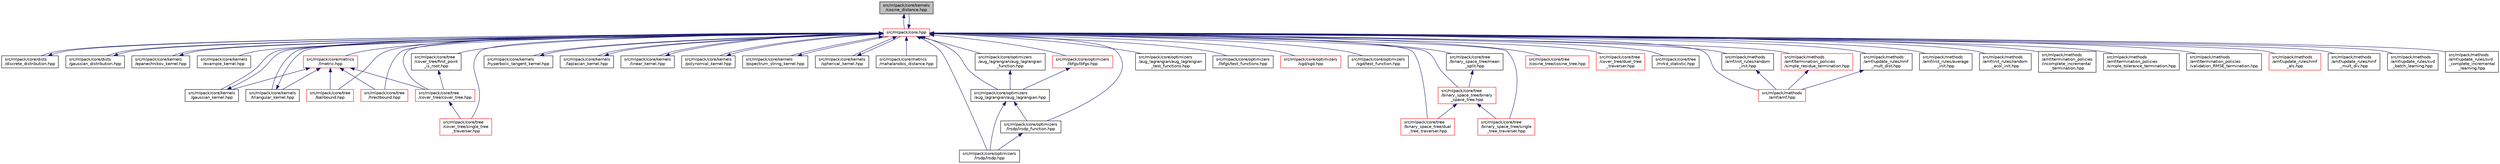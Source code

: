 digraph "src/mlpack/core/kernels/cosine_distance.hpp"
{
  edge [fontname="Helvetica",fontsize="10",labelfontname="Helvetica",labelfontsize="10"];
  node [fontname="Helvetica",fontsize="10",shape=record];
  Node1 [label="src/mlpack/core/kernels\l/cosine_distance.hpp",height=0.2,width=0.4,color="black", fillcolor="grey75", style="filled" fontcolor="black"];
  Node1 -> Node2 [dir="back",color="midnightblue",fontsize="10",style="solid",fontname="Helvetica"];
  Node2 [label="src/mlpack/core.hpp",height=0.2,width=0.4,color="red", fillcolor="white", style="filled",URL="$core_8hpp.html"];
  Node2 -> Node3 [dir="back",color="midnightblue",fontsize="10",style="solid",fontname="Helvetica"];
  Node3 [label="src/mlpack/core/dists\l/discrete_distribution.hpp",height=0.2,width=0.4,color="black", fillcolor="white", style="filled",URL="$discrete__distribution_8hpp.html"];
  Node3 -> Node2 [dir="back",color="midnightblue",fontsize="10",style="solid",fontname="Helvetica"];
  Node2 -> Node4 [dir="back",color="midnightblue",fontsize="10",style="solid",fontname="Helvetica"];
  Node4 [label="src/mlpack/core/dists\l/gaussian_distribution.hpp",height=0.2,width=0.4,color="black", fillcolor="white", style="filled",URL="$gaussian__distribution_8hpp.html"];
  Node4 -> Node2 [dir="back",color="midnightblue",fontsize="10",style="solid",fontname="Helvetica"];
  Node2 -> Node1 [dir="back",color="midnightblue",fontsize="10",style="solid",fontname="Helvetica"];
  Node2 -> Node5 [dir="back",color="midnightblue",fontsize="10",style="solid",fontname="Helvetica"];
  Node5 [label="src/mlpack/core/kernels\l/epanechnikov_kernel.hpp",height=0.2,width=0.4,color="black", fillcolor="white", style="filled",URL="$epanechnikov__kernel_8hpp.html"];
  Node5 -> Node2 [dir="back",color="midnightblue",fontsize="10",style="solid",fontname="Helvetica"];
  Node2 -> Node6 [dir="back",color="midnightblue",fontsize="10",style="solid",fontname="Helvetica"];
  Node6 [label="src/mlpack/core/kernels\l/example_kernel.hpp",height=0.2,width=0.4,color="black", fillcolor="white", style="filled",URL="$example__kernel_8hpp.html"];
  Node2 -> Node7 [dir="back",color="midnightblue",fontsize="10",style="solid",fontname="Helvetica"];
  Node7 [label="src/mlpack/core/kernels\l/gaussian_kernel.hpp",height=0.2,width=0.4,color="black", fillcolor="white", style="filled",URL="$gaussian__kernel_8hpp.html"];
  Node7 -> Node2 [dir="back",color="midnightblue",fontsize="10",style="solid",fontname="Helvetica"];
  Node2 -> Node8 [dir="back",color="midnightblue",fontsize="10",style="solid",fontname="Helvetica"];
  Node8 [label="src/mlpack/core/kernels\l/hyperbolic_tangent_kernel.hpp",height=0.2,width=0.4,color="black", fillcolor="white", style="filled",URL="$hyperbolic__tangent__kernel_8hpp.html"];
  Node8 -> Node2 [dir="back",color="midnightblue",fontsize="10",style="solid",fontname="Helvetica"];
  Node2 -> Node9 [dir="back",color="midnightblue",fontsize="10",style="solid",fontname="Helvetica"];
  Node9 [label="src/mlpack/core/kernels\l/laplacian_kernel.hpp",height=0.2,width=0.4,color="black", fillcolor="white", style="filled",URL="$laplacian__kernel_8hpp.html"];
  Node9 -> Node2 [dir="back",color="midnightblue",fontsize="10",style="solid",fontname="Helvetica"];
  Node2 -> Node10 [dir="back",color="midnightblue",fontsize="10",style="solid",fontname="Helvetica"];
  Node10 [label="src/mlpack/core/kernels\l/linear_kernel.hpp",height=0.2,width=0.4,color="black", fillcolor="white", style="filled",URL="$linear__kernel_8hpp.html"];
  Node10 -> Node2 [dir="back",color="midnightblue",fontsize="10",style="solid",fontname="Helvetica"];
  Node2 -> Node11 [dir="back",color="midnightblue",fontsize="10",style="solid",fontname="Helvetica"];
  Node11 [label="src/mlpack/core/kernels\l/polynomial_kernel.hpp",height=0.2,width=0.4,color="black", fillcolor="white", style="filled",URL="$polynomial__kernel_8hpp.html"];
  Node11 -> Node2 [dir="back",color="midnightblue",fontsize="10",style="solid",fontname="Helvetica"];
  Node2 -> Node12 [dir="back",color="midnightblue",fontsize="10",style="solid",fontname="Helvetica"];
  Node12 [label="src/mlpack/core/kernels\l/pspectrum_string_kernel.hpp",height=0.2,width=0.4,color="black", fillcolor="white", style="filled",URL="$pspectrum__string__kernel_8hpp.html"];
  Node12 -> Node2 [dir="back",color="midnightblue",fontsize="10",style="solid",fontname="Helvetica"];
  Node2 -> Node13 [dir="back",color="midnightblue",fontsize="10",style="solid",fontname="Helvetica"];
  Node13 [label="src/mlpack/core/kernels\l/spherical_kernel.hpp",height=0.2,width=0.4,color="black", fillcolor="white", style="filled",URL="$spherical__kernel_8hpp.html"];
  Node13 -> Node2 [dir="back",color="midnightblue",fontsize="10",style="solid",fontname="Helvetica"];
  Node2 -> Node14 [dir="back",color="midnightblue",fontsize="10",style="solid",fontname="Helvetica"];
  Node14 [label="src/mlpack/core/kernels\l/triangular_kernel.hpp",height=0.2,width=0.4,color="black", fillcolor="white", style="filled",URL="$triangular__kernel_8hpp.html"];
  Node14 -> Node2 [dir="back",color="midnightblue",fontsize="10",style="solid",fontname="Helvetica"];
  Node2 -> Node15 [dir="back",color="midnightblue",fontsize="10",style="solid",fontname="Helvetica"];
  Node15 [label="src/mlpack/core/metrics\l/lmetric.hpp",height=0.2,width=0.4,color="red", fillcolor="white", style="filled",URL="$lmetric_8hpp.html"];
  Node15 -> Node7 [dir="back",color="midnightblue",fontsize="10",style="solid",fontname="Helvetica"];
  Node15 -> Node14 [dir="back",color="midnightblue",fontsize="10",style="solid",fontname="Helvetica"];
  Node15 -> Node16 [dir="back",color="midnightblue",fontsize="10",style="solid",fontname="Helvetica"];
  Node16 [label="src/mlpack/core/tree\l/ballbound.hpp",height=0.2,width=0.4,color="red", fillcolor="white", style="filled",URL="$ballbound_8hpp.html",tooltip="Bounds that are useful for binary space partitioning trees. "];
  Node15 -> Node17 [dir="back",color="midnightblue",fontsize="10",style="solid",fontname="Helvetica"];
  Node17 [label="src/mlpack/core/tree\l/hrectbound.hpp",height=0.2,width=0.4,color="red", fillcolor="white", style="filled",URL="$hrectbound_8hpp.html",tooltip="Bounds that are useful for binary space partitioning trees. "];
  Node15 -> Node18 [dir="back",color="midnightblue",fontsize="10",style="solid",fontname="Helvetica"];
  Node18 [label="src/mlpack/core/tree\l/cover_tree/cover_tree.hpp",height=0.2,width=0.4,color="red", fillcolor="white", style="filled",URL="$cover__tree_2cover__tree_8hpp.html"];
  Node18 -> Node19 [dir="back",color="midnightblue",fontsize="10",style="solid",fontname="Helvetica"];
  Node19 [label="src/mlpack/core/tree\l/cover_tree/single_tree\l_traverser.hpp",height=0.2,width=0.4,color="red", fillcolor="white", style="filled",URL="$cover__tree_2single__tree__traverser_8hpp.html"];
  Node2 -> Node20 [dir="back",color="midnightblue",fontsize="10",style="solid",fontname="Helvetica"];
  Node20 [label="src/mlpack/core/metrics\l/mahalanobis_distance.hpp",height=0.2,width=0.4,color="black", fillcolor="white", style="filled",URL="$mahalanobis__distance_8hpp.html"];
  Node2 -> Node21 [dir="back",color="midnightblue",fontsize="10",style="solid",fontname="Helvetica"];
  Node21 [label="src/mlpack/core/optimizers\l/aug_lagrangian/aug_lagrangian.hpp",height=0.2,width=0.4,color="black", fillcolor="white", style="filled",URL="$aug__lagrangian_8hpp.html"];
  Node21 -> Node22 [dir="back",color="midnightblue",fontsize="10",style="solid",fontname="Helvetica"];
  Node22 [label="src/mlpack/core/optimizers\l/lrsdp/lrsdp.hpp",height=0.2,width=0.4,color="black", fillcolor="white", style="filled",URL="$lrsdp_8hpp.html"];
  Node21 -> Node23 [dir="back",color="midnightblue",fontsize="10",style="solid",fontname="Helvetica"];
  Node23 [label="src/mlpack/core/optimizers\l/lrsdp/lrsdp_function.hpp",height=0.2,width=0.4,color="black", fillcolor="white", style="filled",URL="$lrsdp__function_8hpp.html"];
  Node23 -> Node22 [dir="back",color="midnightblue",fontsize="10",style="solid",fontname="Helvetica"];
  Node2 -> Node24 [dir="back",color="midnightblue",fontsize="10",style="solid",fontname="Helvetica"];
  Node24 [label="src/mlpack/core/optimizers\l/aug_lagrangian/aug_lagrangian\l_function.hpp",height=0.2,width=0.4,color="black", fillcolor="white", style="filled",URL="$aug__lagrangian__function_8hpp.html"];
  Node24 -> Node21 [dir="back",color="midnightblue",fontsize="10",style="solid",fontname="Helvetica"];
  Node2 -> Node25 [dir="back",color="midnightblue",fontsize="10",style="solid",fontname="Helvetica"];
  Node25 [label="src/mlpack/core/optimizers\l/aug_lagrangian/aug_lagrangian\l_test_functions.hpp",height=0.2,width=0.4,color="black", fillcolor="white", style="filled",URL="$aug__lagrangian__test__functions_8hpp.html"];
  Node2 -> Node26 [dir="back",color="midnightblue",fontsize="10",style="solid",fontname="Helvetica"];
  Node26 [label="src/mlpack/core/optimizers\l/lbfgs/lbfgs.hpp",height=0.2,width=0.4,color="red", fillcolor="white", style="filled",URL="$lbfgs_8hpp.html"];
  Node26 -> Node21 [dir="back",color="midnightblue",fontsize="10",style="solid",fontname="Helvetica"];
  Node2 -> Node27 [dir="back",color="midnightblue",fontsize="10",style="solid",fontname="Helvetica"];
  Node27 [label="src/mlpack/core/optimizers\l/lbfgs/test_functions.hpp",height=0.2,width=0.4,color="black", fillcolor="white", style="filled",URL="$test__functions_8hpp.html"];
  Node2 -> Node22 [dir="back",color="midnightblue",fontsize="10",style="solid",fontname="Helvetica"];
  Node2 -> Node23 [dir="back",color="midnightblue",fontsize="10",style="solid",fontname="Helvetica"];
  Node2 -> Node28 [dir="back",color="midnightblue",fontsize="10",style="solid",fontname="Helvetica"];
  Node28 [label="src/mlpack/core/optimizers\l/sgd/sgd.hpp",height=0.2,width=0.4,color="red", fillcolor="white", style="filled",URL="$sgd_8hpp.html"];
  Node2 -> Node29 [dir="back",color="midnightblue",fontsize="10",style="solid",fontname="Helvetica"];
  Node29 [label="src/mlpack/core/optimizers\l/sgd/test_function.hpp",height=0.2,width=0.4,color="black", fillcolor="white", style="filled",URL="$test__function_8hpp.html"];
  Node2 -> Node16 [dir="back",color="midnightblue",fontsize="10",style="solid",fontname="Helvetica"];
  Node2 -> Node30 [dir="back",color="midnightblue",fontsize="10",style="solid",fontname="Helvetica"];
  Node30 [label="src/mlpack/core/tree\l/binary_space_tree/binary\l_space_tree.hpp",height=0.2,width=0.4,color="red", fillcolor="white", style="filled",URL="$binary__space__tree_2binary__space__tree_8hpp.html"];
  Node30 -> Node31 [dir="back",color="midnightblue",fontsize="10",style="solid",fontname="Helvetica"];
  Node31 [label="src/mlpack/core/tree\l/binary_space_tree/dual\l_tree_traverser.hpp",height=0.2,width=0.4,color="red", fillcolor="white", style="filled",URL="$binary__space__tree_2dual__tree__traverser_8hpp.html"];
  Node30 -> Node32 [dir="back",color="midnightblue",fontsize="10",style="solid",fontname="Helvetica"];
  Node32 [label="src/mlpack/core/tree\l/binary_space_tree/single\l_tree_traverser.hpp",height=0.2,width=0.4,color="red", fillcolor="white", style="filled",URL="$binary__space__tree_2single__tree__traverser_8hpp.html"];
  Node2 -> Node33 [dir="back",color="midnightblue",fontsize="10",style="solid",fontname="Helvetica"];
  Node33 [label="src/mlpack/core/tree\l/binary_space_tree/mean\l_split.hpp",height=0.2,width=0.4,color="black", fillcolor="white", style="filled",URL="$mean__split_8hpp.html"];
  Node33 -> Node30 [dir="back",color="midnightblue",fontsize="10",style="solid",fontname="Helvetica"];
  Node2 -> Node31 [dir="back",color="midnightblue",fontsize="10",style="solid",fontname="Helvetica"];
  Node2 -> Node32 [dir="back",color="midnightblue",fontsize="10",style="solid",fontname="Helvetica"];
  Node2 -> Node17 [dir="back",color="midnightblue",fontsize="10",style="solid",fontname="Helvetica"];
  Node2 -> Node34 [dir="back",color="midnightblue",fontsize="10",style="solid",fontname="Helvetica"];
  Node34 [label="src/mlpack/core/tree\l/cosine_tree/cosine_tree.hpp",height=0.2,width=0.4,color="red", fillcolor="white", style="filled",URL="$cosine__tree_8hpp.html"];
  Node2 -> Node18 [dir="back",color="midnightblue",fontsize="10",style="solid",fontname="Helvetica"];
  Node2 -> Node35 [dir="back",color="midnightblue",fontsize="10",style="solid",fontname="Helvetica"];
  Node35 [label="src/mlpack/core/tree\l/cover_tree/first_point\l_is_root.hpp",height=0.2,width=0.4,color="black", fillcolor="white", style="filled",URL="$first__point__is__root_8hpp.html"];
  Node35 -> Node18 [dir="back",color="midnightblue",fontsize="10",style="solid",fontname="Helvetica"];
  Node2 -> Node36 [dir="back",color="midnightblue",fontsize="10",style="solid",fontname="Helvetica"];
  Node36 [label="src/mlpack/core/tree\l/cover_tree/dual_tree\l_traverser.hpp",height=0.2,width=0.4,color="red", fillcolor="white", style="filled",URL="$cover__tree_2dual__tree__traverser_8hpp.html"];
  Node2 -> Node19 [dir="back",color="midnightblue",fontsize="10",style="solid",fontname="Helvetica"];
  Node2 -> Node37 [dir="back",color="midnightblue",fontsize="10",style="solid",fontname="Helvetica"];
  Node37 [label="src/mlpack/core/tree\l/mrkd_statistic.hpp",height=0.2,width=0.4,color="black", fillcolor="white", style="filled",URL="$mrkd__statistic_8hpp.html"];
  Node2 -> Node38 [dir="back",color="midnightblue",fontsize="10",style="solid",fontname="Helvetica"];
  Node38 [label="src/mlpack/methods\l/amf/amf.hpp",height=0.2,width=0.4,color="red", fillcolor="white", style="filled",URL="$amf_8hpp.html"];
  Node2 -> Node39 [dir="back",color="midnightblue",fontsize="10",style="solid",fontname="Helvetica"];
  Node39 [label="src/mlpack/methods\l/amf/init_rules/average\l_init.hpp",height=0.2,width=0.4,color="black", fillcolor="white", style="filled",URL="$average__init_8hpp.html"];
  Node2 -> Node40 [dir="back",color="midnightblue",fontsize="10",style="solid",fontname="Helvetica"];
  Node40 [label="src/mlpack/methods\l/amf/init_rules/random\l_acol_init.hpp",height=0.2,width=0.4,color="black", fillcolor="white", style="filled",URL="$random__acol__init_8hpp.html"];
  Node2 -> Node41 [dir="back",color="midnightblue",fontsize="10",style="solid",fontname="Helvetica"];
  Node41 [label="src/mlpack/methods\l/amf/init_rules/random\l_init.hpp",height=0.2,width=0.4,color="black", fillcolor="white", style="filled",URL="$amf_2init__rules_2random__init_8hpp.html"];
  Node41 -> Node38 [dir="back",color="midnightblue",fontsize="10",style="solid",fontname="Helvetica"];
  Node2 -> Node42 [dir="back",color="midnightblue",fontsize="10",style="solid",fontname="Helvetica"];
  Node42 [label="src/mlpack/methods\l/amf/termination_policies\l/incomplete_incremental\l_termination.hpp",height=0.2,width=0.4,color="black", fillcolor="white", style="filled",URL="$incomplete__incremental__termination_8hpp.html"];
  Node2 -> Node43 [dir="back",color="midnightblue",fontsize="10",style="solid",fontname="Helvetica"];
  Node43 [label="src/mlpack/methods\l/amf/termination_policies\l/simple_residue_termination.hpp",height=0.2,width=0.4,color="red", fillcolor="white", style="filled",URL="$simple__residue__termination_8hpp.html"];
  Node43 -> Node38 [dir="back",color="midnightblue",fontsize="10",style="solid",fontname="Helvetica"];
  Node2 -> Node44 [dir="back",color="midnightblue",fontsize="10",style="solid",fontname="Helvetica"];
  Node44 [label="src/mlpack/methods\l/amf/termination_policies\l/simple_tolerance_termination.hpp",height=0.2,width=0.4,color="black", fillcolor="white", style="filled",URL="$simple__tolerance__termination_8hpp.html"];
  Node2 -> Node45 [dir="back",color="midnightblue",fontsize="10",style="solid",fontname="Helvetica"];
  Node45 [label="src/mlpack/methods\l/amf/termination_policies\l/validation_RMSE_termination.hpp",height=0.2,width=0.4,color="black", fillcolor="white", style="filled",URL="$validation__RMSE__termination_8hpp.html"];
  Node2 -> Node46 [dir="back",color="midnightblue",fontsize="10",style="solid",fontname="Helvetica"];
  Node46 [label="src/mlpack/methods\l/amf/update_rules/nmf\l_als.hpp",height=0.2,width=0.4,color="red", fillcolor="white", style="filled",URL="$nmf__als_8hpp.html"];
  Node2 -> Node47 [dir="back",color="midnightblue",fontsize="10",style="solid",fontname="Helvetica"];
  Node47 [label="src/mlpack/methods\l/amf/update_rules/nmf\l_mult_dist.hpp",height=0.2,width=0.4,color="black", fillcolor="white", style="filled",URL="$nmf__mult__dist_8hpp.html"];
  Node47 -> Node38 [dir="back",color="midnightblue",fontsize="10",style="solid",fontname="Helvetica"];
  Node2 -> Node48 [dir="back",color="midnightblue",fontsize="10",style="solid",fontname="Helvetica"];
  Node48 [label="src/mlpack/methods\l/amf/update_rules/nmf\l_mult_div.hpp",height=0.2,width=0.4,color="black", fillcolor="white", style="filled",URL="$nmf__mult__div_8hpp.html"];
  Node2 -> Node49 [dir="back",color="midnightblue",fontsize="10",style="solid",fontname="Helvetica"];
  Node49 [label="src/mlpack/methods\l/amf/update_rules/svd\l_batch_learning.hpp",height=0.2,width=0.4,color="black", fillcolor="white", style="filled",URL="$svd__batch__learning_8hpp.html"];
  Node2 -> Node50 [dir="back",color="midnightblue",fontsize="10",style="solid",fontname="Helvetica"];
  Node50 [label="src/mlpack/methods\l/amf/update_rules/svd\l_complete_incremental\l_learning.hpp",height=0.2,width=0.4,color="black", fillcolor="white", style="filled",URL="$svd__complete__incremental__learning_8hpp.html"];
}

